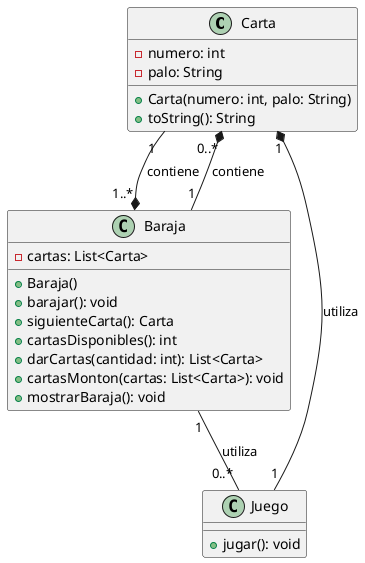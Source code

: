 @startuml

class Carta {
    - numero: int
    - palo: String
    + Carta(numero: int, palo: String)
    + toString(): String
}

class Baraja {
    - cartas: List<Carta>
    + Baraja()
    + barajar(): void
    + siguienteCarta(): Carta
    + cartasDisponibles(): int
    + darCartas(cantidad: int): List<Carta>
    + cartasMonton(cartas: List<Carta>): void
    + mostrarBaraja(): void
}

class Juego {
    + jugar(): void
}

Carta "1" --* "1..*" Baraja : contiene
Baraja "1" --* "0..*" Carta : contiene
Baraja "1" -- "0..*" Juego : utiliza
Juego "1" --* "1" Carta : utiliza

@enduml
